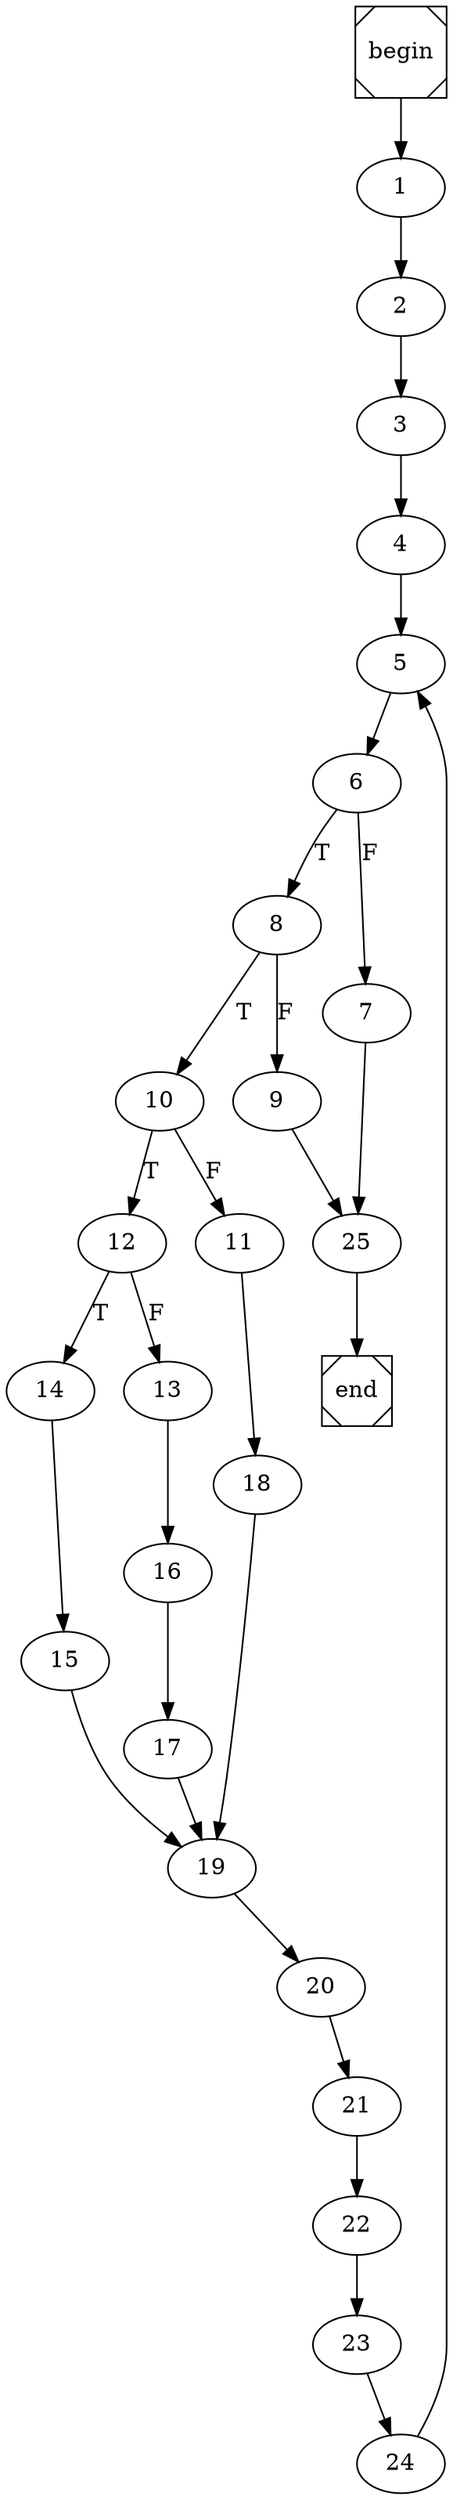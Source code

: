 digraph cfg {
	begin [shape=Msquare];
	end [shape=Msquare];
	begin -> 1;	1 -> 2;	2 -> 3;	3 -> 4;	4 -> 5;	5 -> 6;	6 -> 8[label=T];	6 -> 7[label=F];	7 -> 25;	8 -> 10[label=T];	8 -> 9[label=F];	9 -> 25;	10 -> 12[label=T];	10 -> 11[label=F];	11 -> 18;	12 -> 14[label=T];	12 -> 13[label=F];	13 -> 16;	14 -> 15;	15 -> 19;	16 -> 17;	17 -> 19;	18 -> 19;	19 -> 20;	20 -> 21;	21 -> 22;	22 -> 23;	23 -> 24;	24 -> 5;	25 -> end;}
